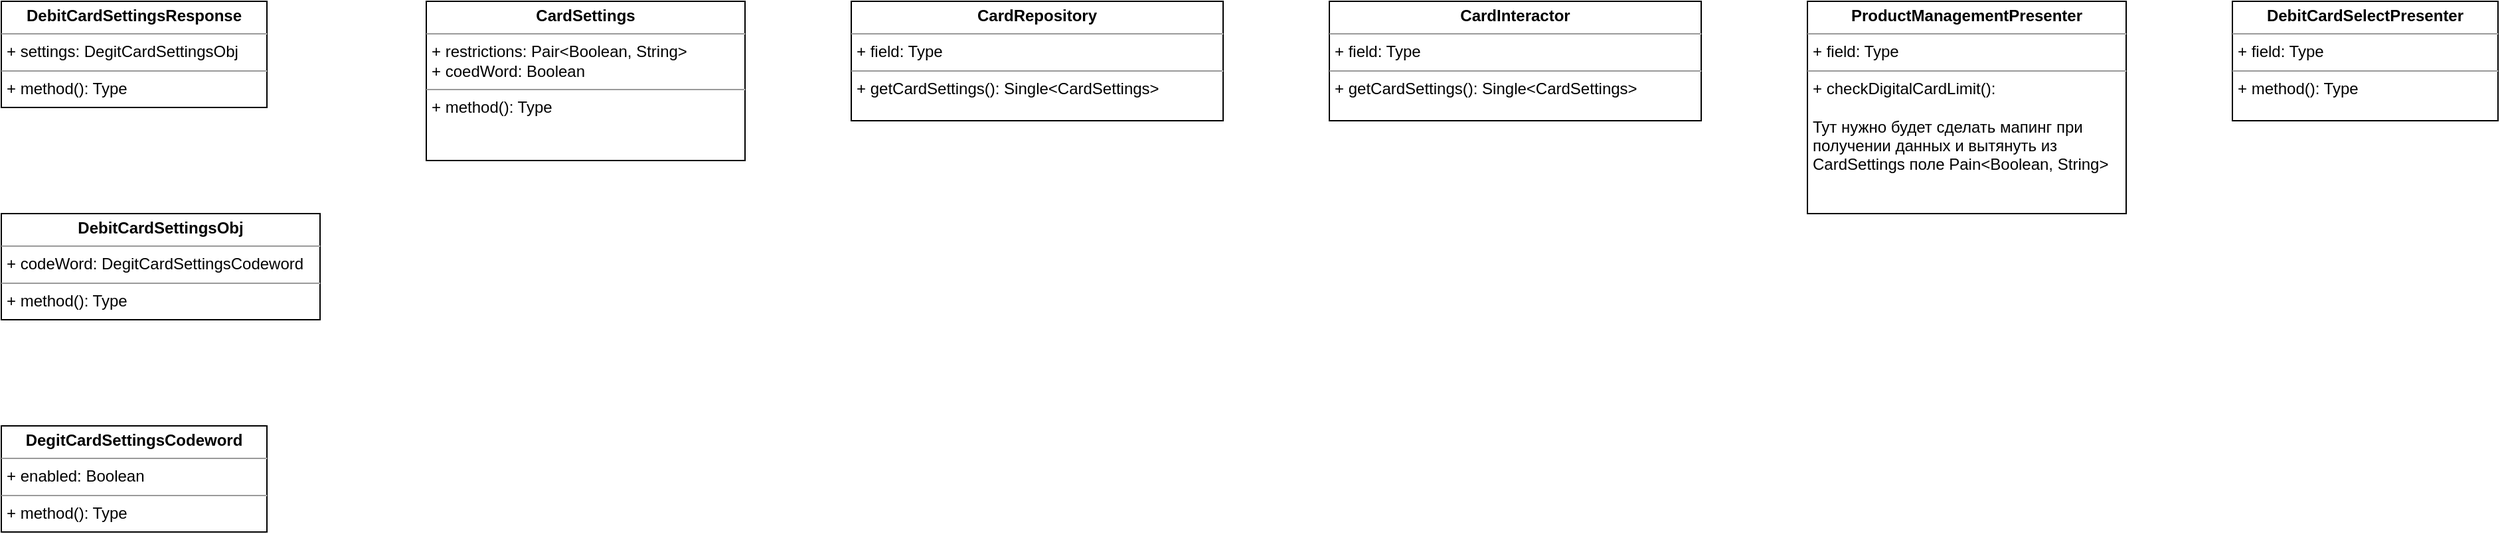 <mxfile version="15.8.3" type="github">
  <diagram id="AHUYyGF5CXVSRj4vwZ1q" name="Page-1">
    <mxGraphModel dx="981" dy="532" grid="1" gridSize="10" guides="1" tooltips="1" connect="1" arrows="1" fold="1" page="1" pageScale="1" pageWidth="850" pageHeight="1100" math="0" shadow="0">
      <root>
        <mxCell id="0" />
        <mxCell id="1" parent="0" />
        <mxCell id="fhfVND5djg5tMZHREXdb-1" value="&lt;p style=&quot;margin: 0px ; margin-top: 4px ; text-align: center&quot;&gt;&lt;b&gt;DebitCardSettingsResponse&lt;/b&gt;&lt;/p&gt;&lt;hr size=&quot;1&quot;&gt;&lt;p style=&quot;margin: 0px ; margin-left: 4px&quot;&gt;+ settings: DegitCardSettingsObj&lt;/p&gt;&lt;hr size=&quot;1&quot;&gt;&lt;p style=&quot;margin: 0px ; margin-left: 4px&quot;&gt;+ method(): Type&lt;/p&gt;" style="verticalAlign=top;align=left;overflow=fill;fontSize=12;fontFamily=Helvetica;html=1;" vertex="1" parent="1">
          <mxGeometry x="80" y="160" width="200" height="80" as="geometry" />
        </mxCell>
        <mxCell id="fhfVND5djg5tMZHREXdb-2" value="&lt;p style=&quot;margin: 0px ; margin-top: 4px ; text-align: center&quot;&gt;&lt;b&gt;DebitCardSettingsObj&lt;/b&gt;&lt;/p&gt;&lt;hr size=&quot;1&quot;&gt;&lt;p style=&quot;margin: 0px ; margin-left: 4px&quot;&gt;+ codeWord: DegitCardSettingsCodeword&lt;/p&gt;&lt;hr size=&quot;1&quot;&gt;&lt;p style=&quot;margin: 0px ; margin-left: 4px&quot;&gt;+ method(): Type&lt;/p&gt;" style="verticalAlign=top;align=left;overflow=fill;fontSize=12;fontFamily=Helvetica;html=1;" vertex="1" parent="1">
          <mxGeometry x="80" y="320" width="240" height="80" as="geometry" />
        </mxCell>
        <mxCell id="fhfVND5djg5tMZHREXdb-3" value="&lt;p style=&quot;margin: 0px ; margin-top: 4px ; text-align: center&quot;&gt;&lt;b&gt;DegitCardSettingsCodeword&lt;/b&gt;&lt;/p&gt;&lt;hr size=&quot;1&quot;&gt;&lt;p style=&quot;margin: 0px ; margin-left: 4px&quot;&gt;+ enabled: Boolean&lt;/p&gt;&lt;hr size=&quot;1&quot;&gt;&lt;p style=&quot;margin: 0px ; margin-left: 4px&quot;&gt;+ method(): Type&lt;/p&gt;" style="verticalAlign=top;align=left;overflow=fill;fontSize=12;fontFamily=Helvetica;html=1;" vertex="1" parent="1">
          <mxGeometry x="80" y="480" width="200" height="80" as="geometry" />
        </mxCell>
        <mxCell id="fhfVND5djg5tMZHREXdb-4" value="&lt;p style=&quot;margin: 0px ; margin-top: 4px ; text-align: center&quot;&gt;&lt;b&gt;CardSettings&lt;/b&gt;&lt;/p&gt;&lt;hr size=&quot;1&quot;&gt;&lt;p style=&quot;margin: 0px ; margin-left: 4px&quot;&gt;+ restrictions: Pair&amp;lt;Boolean, String&amp;gt;&lt;/p&gt;&lt;p style=&quot;margin: 0px ; margin-left: 4px&quot;&gt;+ coedWord: Boolean&lt;br&gt;&lt;/p&gt;&lt;hr size=&quot;1&quot;&gt;&lt;p style=&quot;margin: 0px ; margin-left: 4px&quot;&gt;+ method(): Type&lt;/p&gt;" style="verticalAlign=top;align=left;overflow=fill;fontSize=12;fontFamily=Helvetica;html=1;" vertex="1" parent="1">
          <mxGeometry x="400" y="160" width="240" height="120" as="geometry" />
        </mxCell>
        <mxCell id="fhfVND5djg5tMZHREXdb-5" value="&lt;p style=&quot;margin: 0px ; margin-top: 4px ; text-align: center&quot;&gt;&lt;b&gt;CardRepository&lt;/b&gt;&lt;/p&gt;&lt;hr size=&quot;1&quot;&gt;&lt;p style=&quot;margin: 0px ; margin-left: 4px&quot;&gt;+ field: Type&lt;/p&gt;&lt;hr size=&quot;1&quot;&gt;&lt;p style=&quot;margin: 0px ; margin-left: 4px&quot;&gt;+ getCardSettings(): Single&amp;lt;CardSettings&amp;gt;&lt;/p&gt;" style="verticalAlign=top;align=left;overflow=fill;fontSize=12;fontFamily=Helvetica;html=1;" vertex="1" parent="1">
          <mxGeometry x="720" y="160" width="280" height="90" as="geometry" />
        </mxCell>
        <mxCell id="fhfVND5djg5tMZHREXdb-6" value="&lt;p style=&quot;margin: 0px ; margin-top: 4px ; text-align: center&quot;&gt;&lt;b&gt;CardInteractor&lt;/b&gt;&lt;/p&gt;&lt;hr size=&quot;1&quot;&gt;&lt;p style=&quot;margin: 0px ; margin-left: 4px&quot;&gt;+ field: Type&lt;/p&gt;&lt;hr size=&quot;1&quot;&gt;&lt;p style=&quot;margin: 0px ; margin-left: 4px&quot;&gt;+ getCardSettings(): Single&amp;lt;CardSettings&amp;gt;&lt;/p&gt;" style="verticalAlign=top;align=left;overflow=fill;fontSize=12;fontFamily=Helvetica;html=1;" vertex="1" parent="1">
          <mxGeometry x="1080" y="160" width="280" height="90" as="geometry" />
        </mxCell>
        <mxCell id="fhfVND5djg5tMZHREXdb-7" value="&lt;p style=&quot;margin: 0px ; margin-top: 4px ; text-align: center&quot;&gt;&lt;b&gt;ProductManagementPresenter&lt;/b&gt;&lt;/p&gt;&lt;hr size=&quot;1&quot;&gt;&lt;p style=&quot;margin: 0px ; margin-left: 4px&quot;&gt;+ field: Type&lt;/p&gt;&lt;hr size=&quot;1&quot;&gt;&lt;p style=&quot;margin: 0px ; margin-left: 4px&quot;&gt;+ checkDigitalCardLimit():&lt;/p&gt;&lt;p style=&quot;margin: 0px ; margin-left: 4px&quot;&gt;&lt;br&gt;&lt;/p&gt;&lt;p style=&quot;margin: 0px ; margin-left: 4px&quot;&gt;Тут нужно будет сделать мапинг при &lt;br&gt;&lt;/p&gt;&lt;p style=&quot;margin: 0px ; margin-left: 4px&quot;&gt;получении данных и вытянуть из &lt;br&gt;&lt;/p&gt;&lt;p style=&quot;margin: 0px ; margin-left: 4px&quot;&gt;CardSettings поле Pain&amp;lt;Boolean, String&amp;gt;&lt;br&gt;&lt;/p&gt;" style="verticalAlign=top;align=left;overflow=fill;fontSize=12;fontFamily=Helvetica;html=1;" vertex="1" parent="1">
          <mxGeometry x="1440" y="160" width="240" height="160" as="geometry" />
        </mxCell>
        <mxCell id="fhfVND5djg5tMZHREXdb-8" value="&lt;p style=&quot;margin: 0px ; margin-top: 4px ; text-align: center&quot;&gt;&lt;b&gt;DebitCardSelectPresenter&lt;/b&gt;&lt;/p&gt;&lt;hr size=&quot;1&quot;&gt;&lt;p style=&quot;margin: 0px ; margin-left: 4px&quot;&gt;+ field: Type&lt;/p&gt;&lt;hr size=&quot;1&quot;&gt;&lt;p style=&quot;margin: 0px ; margin-left: 4px&quot;&gt;+ method(): Type&lt;/p&gt;" style="verticalAlign=top;align=left;overflow=fill;fontSize=12;fontFamily=Helvetica;html=1;" vertex="1" parent="1">
          <mxGeometry x="1760" y="160" width="200" height="90" as="geometry" />
        </mxCell>
      </root>
    </mxGraphModel>
  </diagram>
</mxfile>

